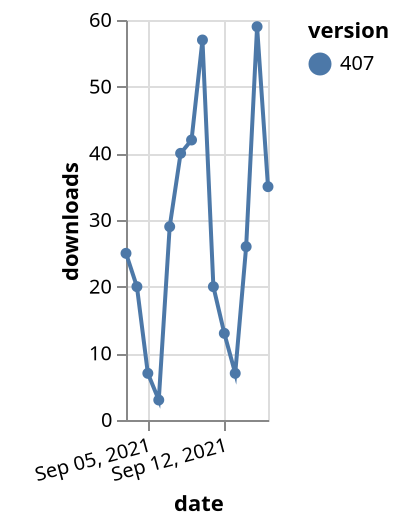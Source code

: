 {"$schema": "https://vega.github.io/schema/vega-lite/v5.json", "description": "A simple bar chart with embedded data.", "data": {"values": [{"date": "2021-09-03", "total": 2429, "delta": 25, "version": "407"}, {"date": "2021-09-04", "total": 2449, "delta": 20, "version": "407"}, {"date": "2021-09-05", "total": 2456, "delta": 7, "version": "407"}, {"date": "2021-09-06", "total": 2459, "delta": 3, "version": "407"}, {"date": "2021-09-07", "total": 2488, "delta": 29, "version": "407"}, {"date": "2021-09-08", "total": 2528, "delta": 40, "version": "407"}, {"date": "2021-09-09", "total": 2570, "delta": 42, "version": "407"}, {"date": "2021-09-10", "total": 2627, "delta": 57, "version": "407"}, {"date": "2021-09-11", "total": 2647, "delta": 20, "version": "407"}, {"date": "2021-09-12", "total": 2660, "delta": 13, "version": "407"}, {"date": "2021-09-13", "total": 2667, "delta": 7, "version": "407"}, {"date": "2021-09-14", "total": 2693, "delta": 26, "version": "407"}, {"date": "2021-09-15", "total": 2752, "delta": 59, "version": "407"}, {"date": "2021-09-16", "total": 2787, "delta": 35, "version": "407"}]}, "width": "container", "mark": {"type": "line", "point": {"filled": true}}, "encoding": {"x": {"field": "date", "type": "temporal", "timeUnit": "yearmonthdate", "title": "date", "axis": {"labelAngle": -15}}, "y": {"field": "delta", "type": "quantitative", "title": "downloads"}, "color": {"field": "version", "type": "nominal"}, "tooltip": {"field": "delta"}}}